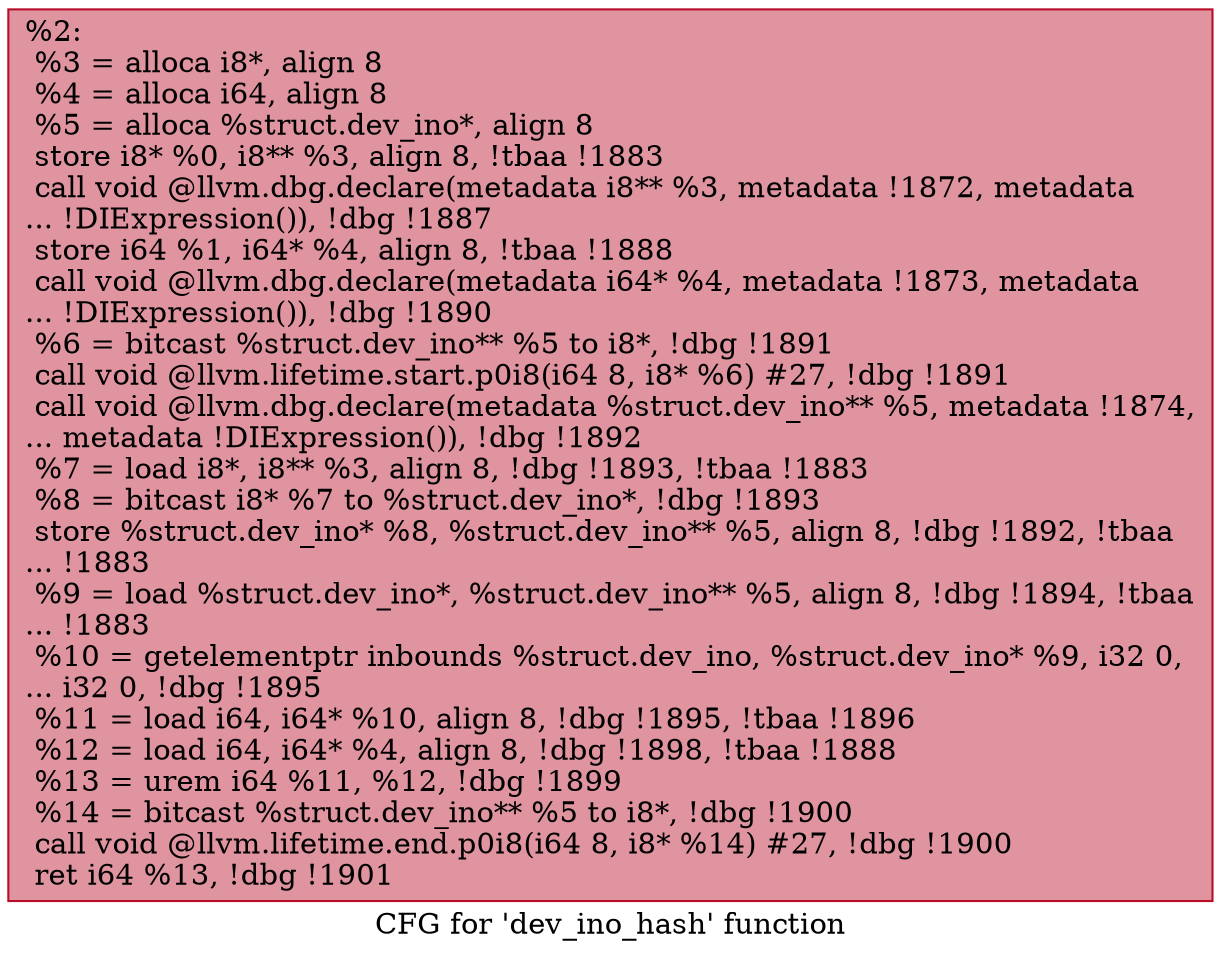 digraph "CFG for 'dev_ino_hash' function" {
	label="CFG for 'dev_ino_hash' function";

	Node0x1f52b50 [shape=record,color="#b70d28ff", style=filled, fillcolor="#b70d2870",label="{%2:\l  %3 = alloca i8*, align 8\l  %4 = alloca i64, align 8\l  %5 = alloca %struct.dev_ino*, align 8\l  store i8* %0, i8** %3, align 8, !tbaa !1883\l  call void @llvm.dbg.declare(metadata i8** %3, metadata !1872, metadata\l... !DIExpression()), !dbg !1887\l  store i64 %1, i64* %4, align 8, !tbaa !1888\l  call void @llvm.dbg.declare(metadata i64* %4, metadata !1873, metadata\l... !DIExpression()), !dbg !1890\l  %6 = bitcast %struct.dev_ino** %5 to i8*, !dbg !1891\l  call void @llvm.lifetime.start.p0i8(i64 8, i8* %6) #27, !dbg !1891\l  call void @llvm.dbg.declare(metadata %struct.dev_ino** %5, metadata !1874,\l... metadata !DIExpression()), !dbg !1892\l  %7 = load i8*, i8** %3, align 8, !dbg !1893, !tbaa !1883\l  %8 = bitcast i8* %7 to %struct.dev_ino*, !dbg !1893\l  store %struct.dev_ino* %8, %struct.dev_ino** %5, align 8, !dbg !1892, !tbaa\l... !1883\l  %9 = load %struct.dev_ino*, %struct.dev_ino** %5, align 8, !dbg !1894, !tbaa\l... !1883\l  %10 = getelementptr inbounds %struct.dev_ino, %struct.dev_ino* %9, i32 0,\l... i32 0, !dbg !1895\l  %11 = load i64, i64* %10, align 8, !dbg !1895, !tbaa !1896\l  %12 = load i64, i64* %4, align 8, !dbg !1898, !tbaa !1888\l  %13 = urem i64 %11, %12, !dbg !1899\l  %14 = bitcast %struct.dev_ino** %5 to i8*, !dbg !1900\l  call void @llvm.lifetime.end.p0i8(i64 8, i8* %14) #27, !dbg !1900\l  ret i64 %13, !dbg !1901\l}"];
}
